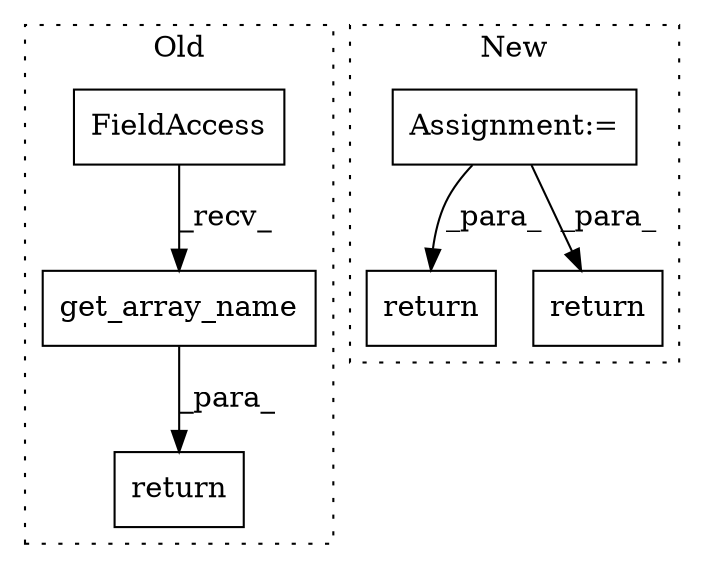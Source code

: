 digraph G {
subgraph cluster0 {
1 [label="get_array_name" a="32" s="23386,23414" l="15,1" shape="box"];
3 [label="return" a="41" s="23364" l="7" shape="box"];
4 [label="FieldAccess" a="22" s="23371" l="14" shape="box"];
label = "Old";
style="dotted";
}
subgraph cluster1 {
2 [label="return" a="41" s="24025" l="7" shape="box"];
5 [label="Assignment:=" a="7" s="23981" l="1" shape="box"];
6 [label="return" a="41" s="24091" l="7" shape="box"];
label = "New";
style="dotted";
}
1 -> 3 [label="_para_"];
4 -> 1 [label="_recv_"];
5 -> 6 [label="_para_"];
5 -> 2 [label="_para_"];
}